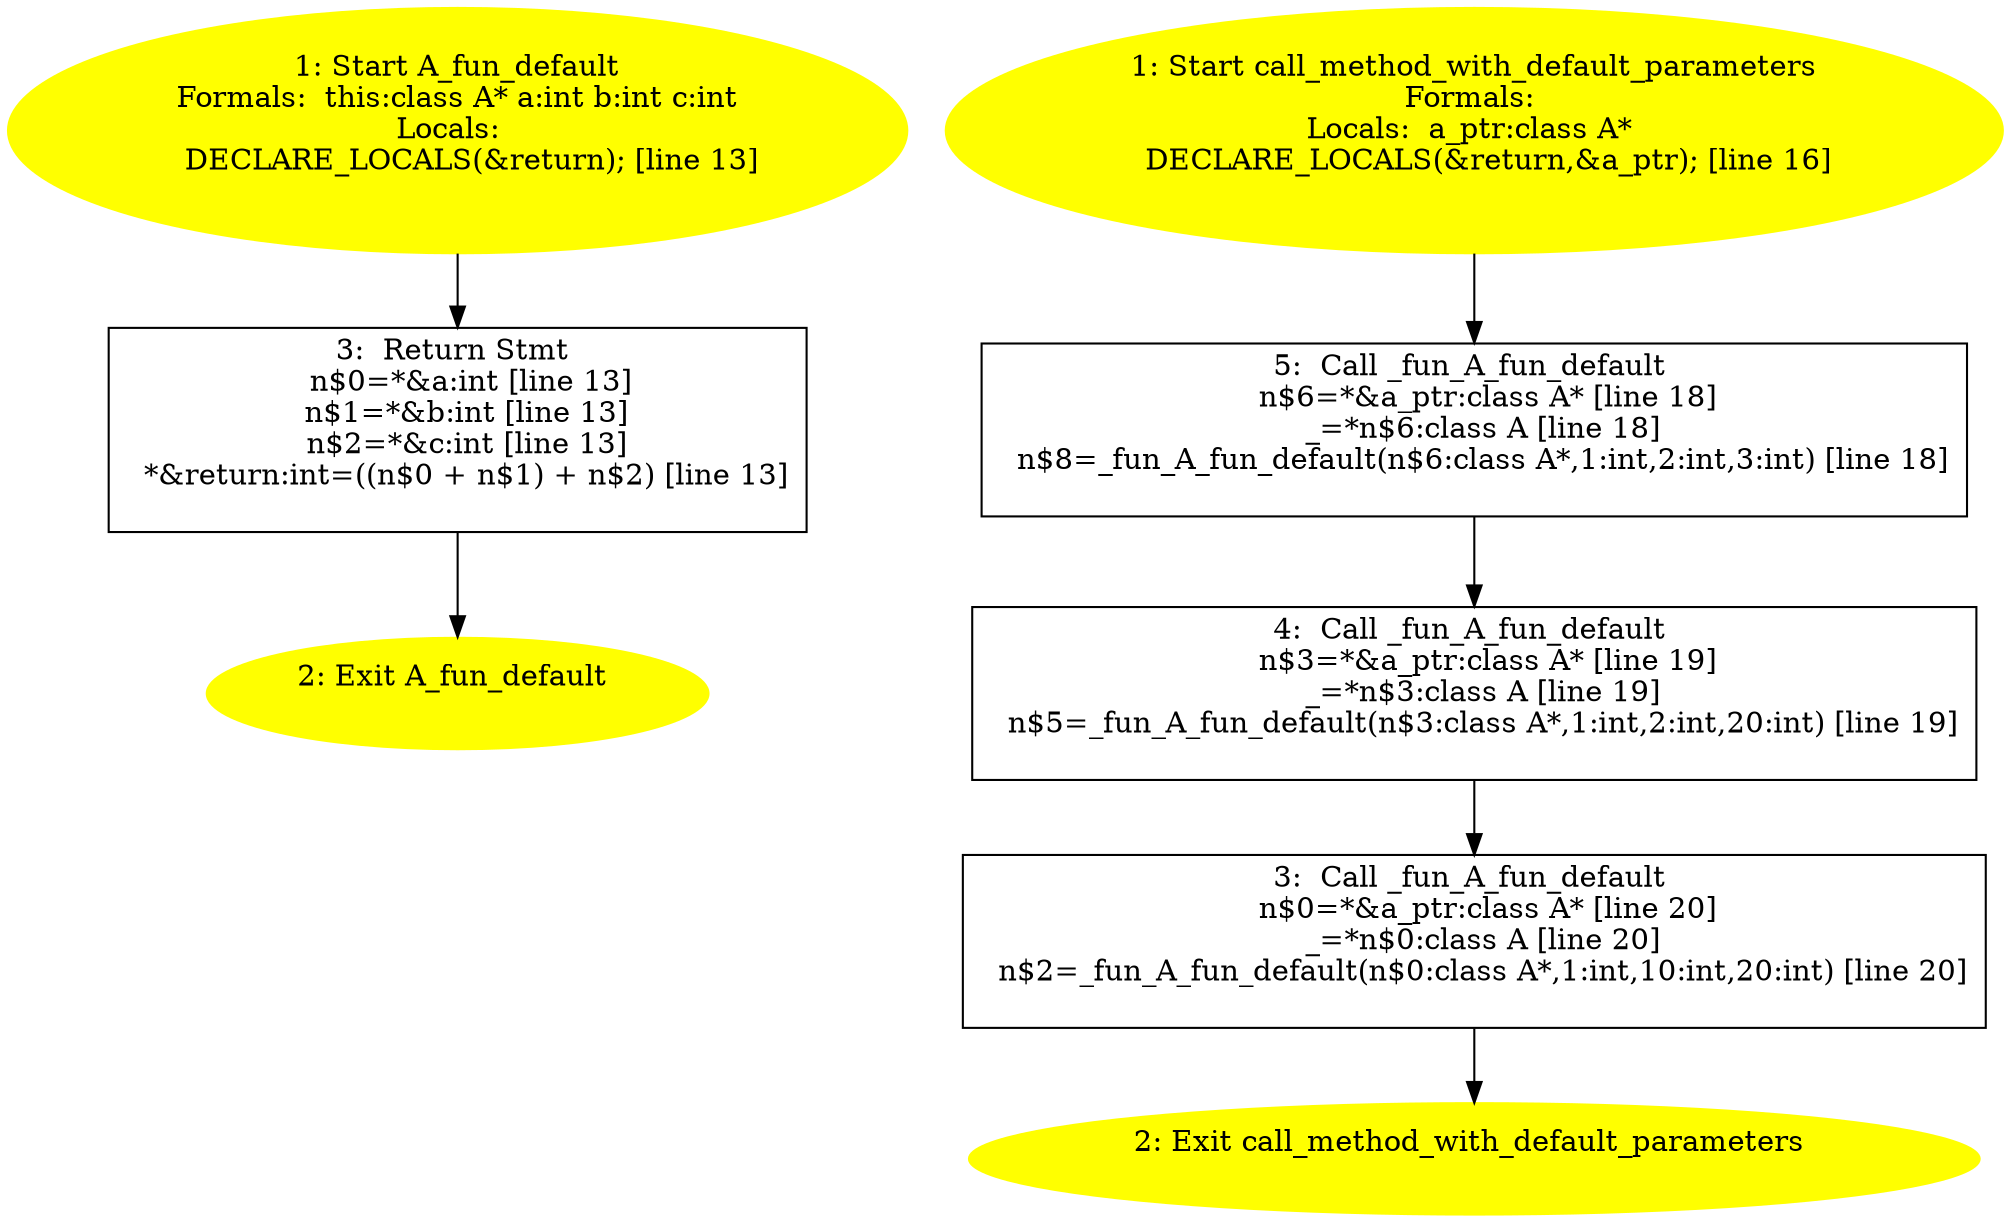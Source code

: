 /* @generated */
digraph iCFG {
"A_fun_default(_ZN1A11fun_defaultEiii).68471429d7a7f2109841ce688b4dc1bc_3" [label="3:  Return Stmt \n   n$0=*&a:int [line 13]\n  n$1=*&b:int [line 13]\n  n$2=*&c:int [line 13]\n  *&return:int=((n$0 + n$1) + n$2) [line 13]\n " shape="box"]
	

	 "A_fun_default(_ZN1A11fun_defaultEiii).68471429d7a7f2109841ce688b4dc1bc_3" -> "A_fun_default(_ZN1A11fun_defaultEiii).68471429d7a7f2109841ce688b4dc1bc_2" ;
"A_fun_default(_ZN1A11fun_defaultEiii).68471429d7a7f2109841ce688b4dc1bc_2" [label="2: Exit A_fun_default \n  " color=yellow style=filled]
	

"A_fun_default(_ZN1A11fun_defaultEiii).68471429d7a7f2109841ce688b4dc1bc_1" [label="1: Start A_fun_default\nFormals:  this:class A* a:int b:int c:int\nLocals:  \n   DECLARE_LOCALS(&return); [line 13]\n " color=yellow style=filled]
	

	 "A_fun_default(_ZN1A11fun_defaultEiii).68471429d7a7f2109841ce688b4dc1bc_1" -> "A_fun_default(_ZN1A11fun_defaultEiii).68471429d7a7f2109841ce688b4dc1bc_3" ;
"call_method_with_default_parameters{d41d8cd98f00b204e9800998ecf8427e_Z35call_method_with_default_par.d5b89e435ec1aea7d936aea03f3d71d4_5" [label="5:  Call _fun_A_fun_default \n   n$6=*&a_ptr:class A* [line 18]\n  _=*n$6:class A [line 18]\n  n$8=_fun_A_fun_default(n$6:class A*,1:int,2:int,3:int) [line 18]\n " shape="box"]
	

	 "call_method_with_default_parameters{d41d8cd98f00b204e9800998ecf8427e_Z35call_method_with_default_par.d5b89e435ec1aea7d936aea03f3d71d4_5" -> "call_method_with_default_parameters{d41d8cd98f00b204e9800998ecf8427e_Z35call_method_with_default_par.d5b89e435ec1aea7d936aea03f3d71d4_4" ;
"call_method_with_default_parameters{d41d8cd98f00b204e9800998ecf8427e_Z35call_method_with_default_par.d5b89e435ec1aea7d936aea03f3d71d4_4" [label="4:  Call _fun_A_fun_default \n   n$3=*&a_ptr:class A* [line 19]\n  _=*n$3:class A [line 19]\n  n$5=_fun_A_fun_default(n$3:class A*,1:int,2:int,20:int) [line 19]\n " shape="box"]
	

	 "call_method_with_default_parameters{d41d8cd98f00b204e9800998ecf8427e_Z35call_method_with_default_par.d5b89e435ec1aea7d936aea03f3d71d4_4" -> "call_method_with_default_parameters{d41d8cd98f00b204e9800998ecf8427e_Z35call_method_with_default_par.d5b89e435ec1aea7d936aea03f3d71d4_3" ;
"call_method_with_default_parameters{d41d8cd98f00b204e9800998ecf8427e_Z35call_method_with_default_par.d5b89e435ec1aea7d936aea03f3d71d4_3" [label="3:  Call _fun_A_fun_default \n   n$0=*&a_ptr:class A* [line 20]\n  _=*n$0:class A [line 20]\n  n$2=_fun_A_fun_default(n$0:class A*,1:int,10:int,20:int) [line 20]\n " shape="box"]
	

	 "call_method_with_default_parameters{d41d8cd98f00b204e9800998ecf8427e_Z35call_method_with_default_par.d5b89e435ec1aea7d936aea03f3d71d4_3" -> "call_method_with_default_parameters{d41d8cd98f00b204e9800998ecf8427e_Z35call_method_with_default_par.d5b89e435ec1aea7d936aea03f3d71d4_2" ;
"call_method_with_default_parameters{d41d8cd98f00b204e9800998ecf8427e_Z35call_method_with_default_par.d5b89e435ec1aea7d936aea03f3d71d4_2" [label="2: Exit call_method_with_default_parameters \n  " color=yellow style=filled]
	

"call_method_with_default_parameters{d41d8cd98f00b204e9800998ecf8427e_Z35call_method_with_default_par.d5b89e435ec1aea7d936aea03f3d71d4_1" [label="1: Start call_method_with_default_parameters\nFormals: \nLocals:  a_ptr:class A* \n   DECLARE_LOCALS(&return,&a_ptr); [line 16]\n " color=yellow style=filled]
	

	 "call_method_with_default_parameters{d41d8cd98f00b204e9800998ecf8427e_Z35call_method_with_default_par.d5b89e435ec1aea7d936aea03f3d71d4_1" -> "call_method_with_default_parameters{d41d8cd98f00b204e9800998ecf8427e_Z35call_method_with_default_par.d5b89e435ec1aea7d936aea03f3d71d4_5" ;
}
